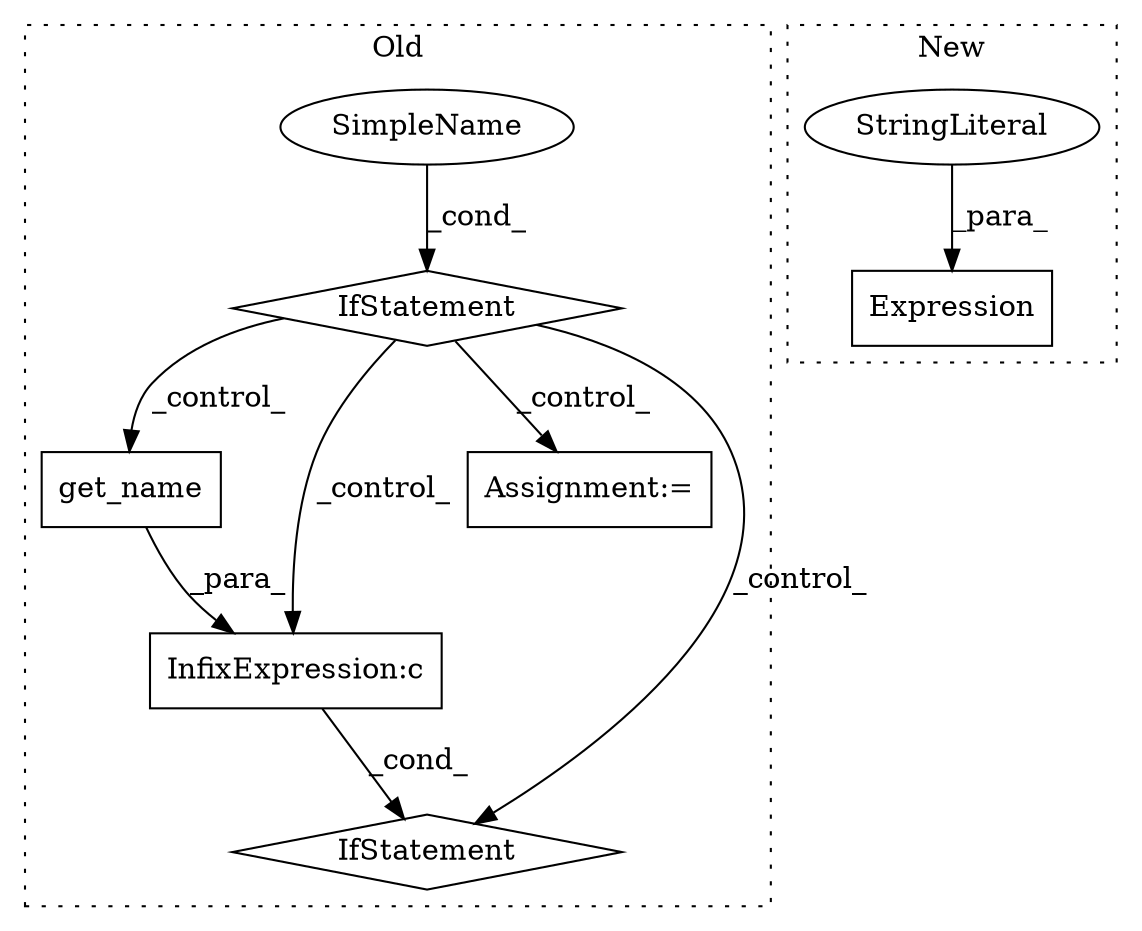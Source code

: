digraph G {
subgraph cluster0 {
1 [label="get_name" a="32" s="34653" l="10" shape="box"];
3 [label="SimpleName" a="42" s="" l="" shape="ellipse"];
4 [label="InfixExpression:c" a="27" s="34741" l="4" shape="box"];
6 [label="IfStatement" a="25" s="34540,34571" l="4,2" shape="diamond"];
7 [label="Assignment:=" a="7" s="34612" l="2" shape="box"];
8 [label="IfStatement" a="25" s="34716,34766" l="4,2" shape="diamond"];
label = "Old";
style="dotted";
}
subgraph cluster1 {
2 [label="Expression" a="32" s="33875,33917" l="11,1" shape="box"];
5 [label="StringLiteral" a="45" s="33886" l="13" shape="ellipse"];
label = "New";
style="dotted";
}
1 -> 4 [label="_para_"];
3 -> 6 [label="_cond_"];
4 -> 8 [label="_cond_"];
5 -> 2 [label="_para_"];
6 -> 4 [label="_control_"];
6 -> 1 [label="_control_"];
6 -> 7 [label="_control_"];
6 -> 8 [label="_control_"];
}